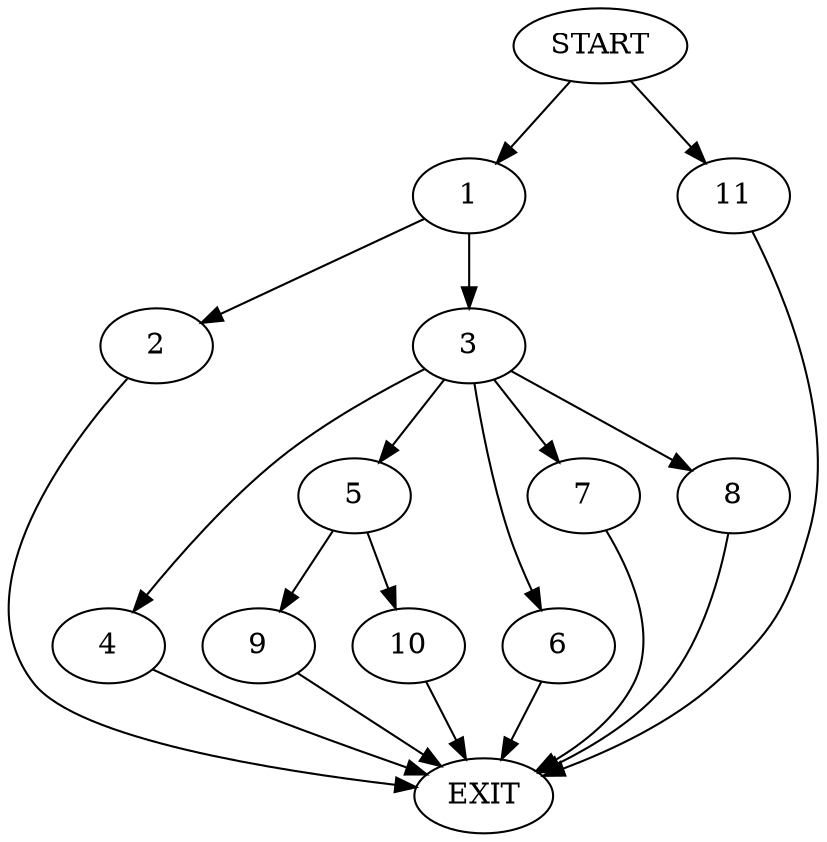digraph {
0 [label="START"]
12 [label="EXIT"]
0 -> 1
1 -> 2
1 -> 3
3 -> 4
3 -> 5
3 -> 6
3 -> 7
3 -> 8
2 -> 12
6 -> 12
5 -> 9
5 -> 10
7 -> 12
8 -> 12
4 -> 12
0 -> 11
11 -> 12
9 -> 12
10 -> 12
}

